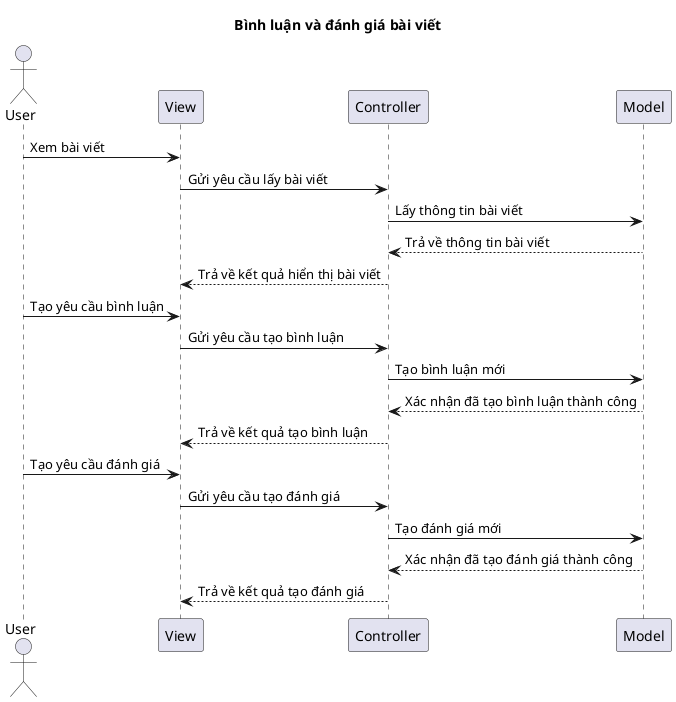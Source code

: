 @startuml rating_comment

title Bình luận và đánh giá bài viết

actor User
participant View
participant Controller
participant Model

User -> View: Xem bài viết
View -> Controller: Gửi yêu cầu lấy bài viết
Controller -> Model: Lấy thông tin bài viết
Model --> Controller: Trả về thông tin bài viết
Controller --> View: Trả về kết quả hiển thị bài viết

User -> View: Tạo yêu cầu bình luận
View -> Controller: Gửi yêu cầu tạo bình luận
Controller -> Model: Tạo bình luận mới
Model --> Controller: Xác nhận đã tạo bình luận thành công
Controller --> View: Trả về kết quả tạo bình luận

User -> View: Tạo yêu cầu đánh giá
View -> Controller: Gửi yêu cầu tạo đánh giá
Controller -> Model: Tạo đánh giá mới
Model --> Controller: Xác nhận đã tạo đánh giá thành công
Controller --> View: Trả về kết quả tạo đánh giá

@enduml
